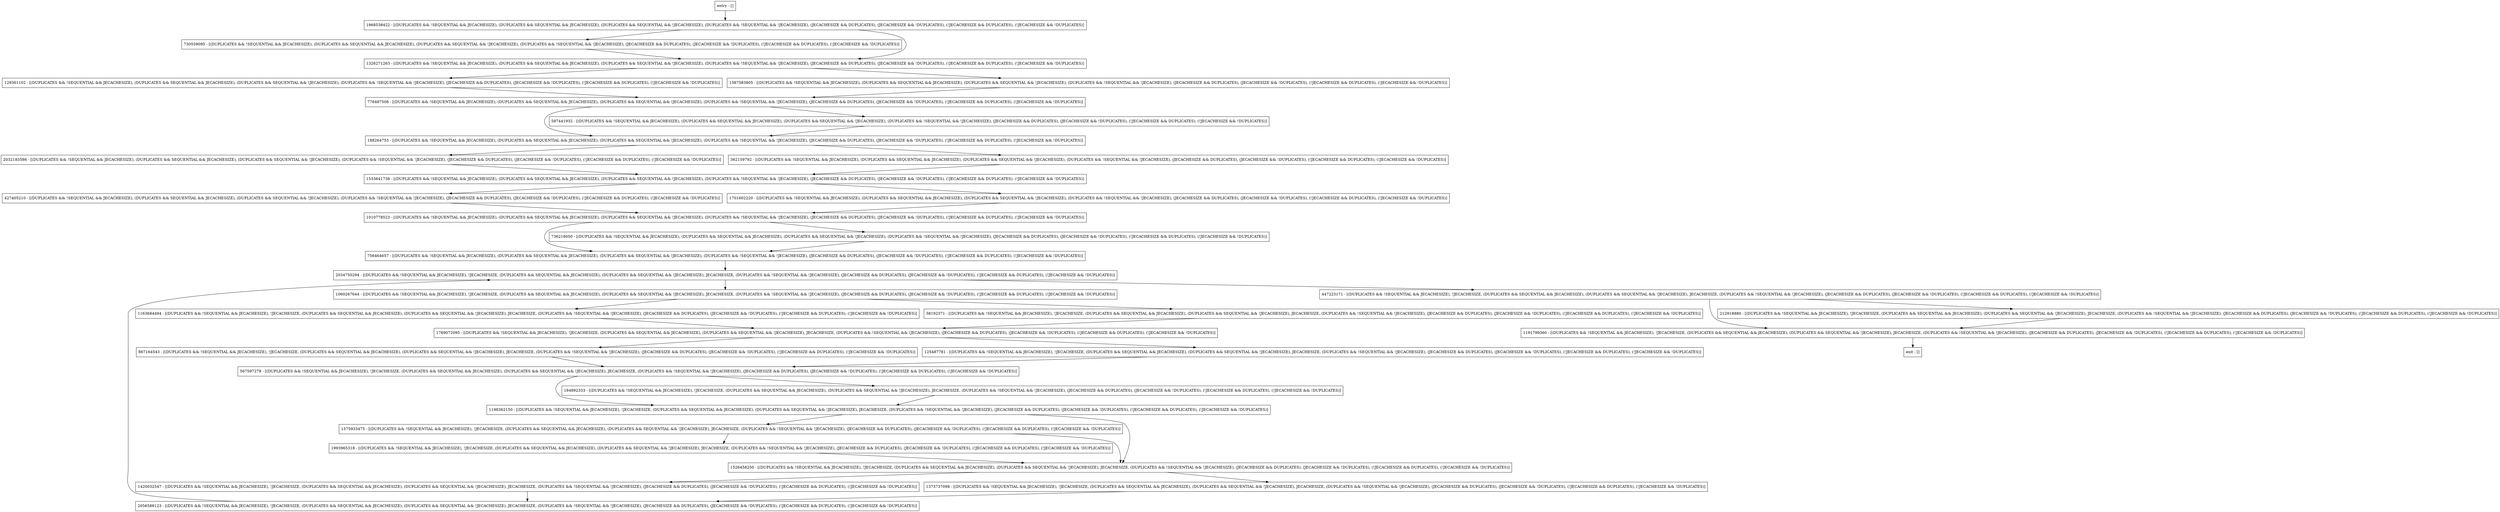 digraph dumpString {
node [shape=record];
1533641738 [label="1533641738 - [(DUPLICATES && !SEQUENTIAL && JECACHESIZE), (DUPLICATES && SEQUENTIAL && JECACHESIZE), (DUPLICATES && SEQUENTIAL && !JECACHESIZE), (DUPLICATES && !SEQUENTIAL && !JECACHESIZE), (JECACHESIZE && DUPLICATES), (JECACHESIZE && !DUPLICATES), (!JECACHESIZE && DUPLICATES), (!JECACHESIZE && !DUPLICATES)]"];
867164543 [label="867164543 - [(DUPLICATES && !SEQUENTIAL && JECACHESIZE), !JECACHESIZE, (DUPLICATES && SEQUENTIAL && JECACHESIZE), (DUPLICATES && SEQUENTIAL && !JECACHESIZE), JECACHESIZE, (DUPLICATES && !SEQUENTIAL && !JECACHESIZE), (JECACHESIZE && DUPLICATES), (JECACHESIZE && !DUPLICATES), (!JECACHESIZE && DUPLICATES), (!JECACHESIZE && !DUPLICATES)]"];
1198362150 [label="1198362150 - [(DUPLICATES && !SEQUENTIAL && JECACHESIZE), !JECACHESIZE, (DUPLICATES && SEQUENTIAL && JECACHESIZE), (DUPLICATES && SEQUENTIAL && !JECACHESIZE), JECACHESIZE, (DUPLICATES && !SEQUENTIAL && !JECACHESIZE), (JECACHESIZE && DUPLICATES), (JECACHESIZE && !DUPLICATES), (!JECACHESIZE && DUPLICATES), (!JECACHESIZE && !DUPLICATES)]"];
1420032547 [label="1420032547 - [(DUPLICATES && !SEQUENTIAL && JECACHESIZE), !JECACHESIZE, (DUPLICATES && SEQUENTIAL && JECACHESIZE), (DUPLICATES && SEQUENTIAL && !JECACHESIZE), JECACHESIZE, (DUPLICATES && !SEQUENTIAL && !JECACHESIZE), (JECACHESIZE && DUPLICATES), (JECACHESIZE && !DUPLICATES), (!JECACHESIZE && DUPLICATES), (!JECACHESIZE && !DUPLICATES)]"];
1968538422 [label="1968538422 - [(DUPLICATES && !SEQUENTIAL && JECACHESIZE), (DUPLICATES && SEQUENTIAL && JECACHESIZE), (DUPLICATES && SEQUENTIAL && !JECACHESIZE), (DUPLICATES && !SEQUENTIAL && !JECACHESIZE), (JECACHESIZE && DUPLICATES), (JECACHESIZE && !DUPLICATES), (!JECACHESIZE && DUPLICATES), (!JECACHESIZE && !DUPLICATES)]"];
1769072095 [label="1769072095 - [(DUPLICATES && !SEQUENTIAL && JECACHESIZE), !JECACHESIZE, (DUPLICATES && SEQUENTIAL && JECACHESIZE), (DUPLICATES && SEQUENTIAL && !JECACHESIZE), JECACHESIZE, (DUPLICATES && !SEQUENTIAL && !JECACHESIZE), (JECACHESIZE && DUPLICATES), (JECACHESIZE && !DUPLICATES), (!JECACHESIZE && DUPLICATES), (!JECACHESIZE && !DUPLICATES)]"];
1993965318 [label="1993965318 - [(DUPLICATES && !SEQUENTIAL && JECACHESIZE), !JECACHESIZE, (DUPLICATES && SEQUENTIAL && JECACHESIZE), (DUPLICATES && SEQUENTIAL && !JECACHESIZE), JECACHESIZE, (DUPLICATES && !SEQUENTIAL && !JECACHESIZE), (JECACHESIZE && DUPLICATES), (JECACHESIZE && !DUPLICATES), (!JECACHESIZE && DUPLICATES), (!JECACHESIZE && !DUPLICATES)]"];
2056588123 [label="2056588123 - [(DUPLICATES && !SEQUENTIAL && JECACHESIZE), !JECACHESIZE, (DUPLICATES && SEQUENTIAL && JECACHESIZE), (DUPLICATES && SEQUENTIAL && !JECACHESIZE), JECACHESIZE, (DUPLICATES && !SEQUENTIAL && !JECACHESIZE), (JECACHESIZE && DUPLICATES), (JECACHESIZE && !DUPLICATES), (!JECACHESIZE && DUPLICATES), (!JECACHESIZE && !DUPLICATES)]"];
188264753 [label="188264753 - [(DUPLICATES && !SEQUENTIAL && JECACHESIZE), (DUPLICATES && SEQUENTIAL && JECACHESIZE), (DUPLICATES && SEQUENTIAL && !JECACHESIZE), (DUPLICATES && !SEQUENTIAL && !JECACHESIZE), (JECACHESIZE && DUPLICATES), (JECACHESIZE && !DUPLICATES), (!JECACHESIZE && DUPLICATES), (!JECACHESIZE && !DUPLICATES)]"];
756464657 [label="756464657 - [(DUPLICATES && !SEQUENTIAL && JECACHESIZE), (DUPLICATES && SEQUENTIAL && JECACHESIZE), (DUPLICATES && SEQUENTIAL && !JECACHESIZE), (DUPLICATES && !SEQUENTIAL && !JECACHESIZE), (JECACHESIZE && DUPLICATES), (JECACHESIZE && !DUPLICATES), (!JECACHESIZE && DUPLICATES), (!JECACHESIZE && !DUPLICATES)]"];
776487508 [label="776487508 - [(DUPLICATES && !SEQUENTIAL && JECACHESIZE), (DUPLICATES && SEQUENTIAL && JECACHESIZE), (DUPLICATES && SEQUENTIAL && !JECACHESIZE), (DUPLICATES && !SEQUENTIAL && !JECACHESIZE), (JECACHESIZE && DUPLICATES), (JECACHESIZE && !DUPLICATES), (!JECACHESIZE && DUPLICATES), (!JECACHESIZE && !DUPLICATES)]"];
1060267644 [label="1060267644 - [(DUPLICATES && !SEQUENTIAL && JECACHESIZE), !JECACHESIZE, (DUPLICATES && SEQUENTIAL && JECACHESIZE), (DUPLICATES && SEQUENTIAL && !JECACHESIZE), JECACHESIZE, (DUPLICATES && !SEQUENTIAL && !JECACHESIZE), (JECACHESIZE && DUPLICATES), (JECACHESIZE && !DUPLICATES), (!JECACHESIZE && DUPLICATES), (!JECACHESIZE && !DUPLICATES)]"];
129361102 [label="129361102 - [(DUPLICATES && !SEQUENTIAL && JECACHESIZE), (DUPLICATES && SEQUENTIAL && JECACHESIZE), (DUPLICATES && SEQUENTIAL && !JECACHESIZE), (DUPLICATES && !SEQUENTIAL && !JECACHESIZE), (JECACHESIZE && DUPLICATES), (JECACHESIZE && !DUPLICATES), (!JECACHESIZE && DUPLICATES), (!JECACHESIZE && !DUPLICATES)]"];
736218050 [label="736218050 - [(DUPLICATES && !SEQUENTIAL && JECACHESIZE), (DUPLICATES && SEQUENTIAL && JECACHESIZE), (DUPLICATES && SEQUENTIAL && !JECACHESIZE), (DUPLICATES && !SEQUENTIAL && !JECACHESIZE), (JECACHESIZE && DUPLICATES), (JECACHESIZE && !DUPLICATES), (!JECACHESIZE && DUPLICATES), (!JECACHESIZE && !DUPLICATES)]"];
730559095 [label="730559095 - [(DUPLICATES && !SEQUENTIAL && JECACHESIZE), (DUPLICATES && SEQUENTIAL && JECACHESIZE), (DUPLICATES && SEQUENTIAL && !JECACHESIZE), (DUPLICATES && !SEQUENTIAL && !JECACHESIZE), (JECACHESIZE && DUPLICATES), (JECACHESIZE && !DUPLICATES), (!JECACHESIZE && DUPLICATES), (!JECACHESIZE && !DUPLICATES)]"];
567597278 [label="567597278 - [(DUPLICATES && !SEQUENTIAL && JECACHESIZE), !JECACHESIZE, (DUPLICATES && SEQUENTIAL && JECACHESIZE), (DUPLICATES && SEQUENTIAL && !JECACHESIZE), JECACHESIZE, (DUPLICATES && !SEQUENTIAL && !JECACHESIZE), (JECACHESIZE && DUPLICATES), (JECACHESIZE && !DUPLICATES), (!JECACHESIZE && DUPLICATES), (!JECACHESIZE && !DUPLICATES)]"];
1191799360 [label="1191799360 - [(DUPLICATES && !SEQUENTIAL && JECACHESIZE), !JECACHESIZE, (DUPLICATES && SEQUENTIAL && JECACHESIZE), (DUPLICATES && SEQUENTIAL && !JECACHESIZE), JECACHESIZE, (DUPLICATES && !SEQUENTIAL && !JECACHESIZE), (JECACHESIZE && DUPLICATES), (JECACHESIZE && !DUPLICATES), (!JECACHESIZE && DUPLICATES), (!JECACHESIZE && !DUPLICATES)]"];
212918880 [label="212918880 - [(DUPLICATES && !SEQUENTIAL && JECACHESIZE), !JECACHESIZE, (DUPLICATES && SEQUENTIAL && JECACHESIZE), (DUPLICATES && SEQUENTIAL && !JECACHESIZE), JECACHESIZE, (DUPLICATES && !SEQUENTIAL && !JECACHESIZE), (JECACHESIZE && DUPLICATES), (JECACHESIZE && !DUPLICATES), (!JECACHESIZE && DUPLICATES), (!JECACHESIZE && !DUPLICATES)]"];
1587583805 [label="1587583805 - [(DUPLICATES && !SEQUENTIAL && JECACHESIZE), (DUPLICATES && SEQUENTIAL && JECACHESIZE), (DUPLICATES && SEQUENTIAL && !JECACHESIZE), (DUPLICATES && !SEQUENTIAL && !JECACHESIZE), (JECACHESIZE && DUPLICATES), (JECACHESIZE && !DUPLICATES), (!JECACHESIZE && DUPLICATES), (!JECACHESIZE && !DUPLICATES)]"];
427405210 [label="427405210 - [(DUPLICATES && !SEQUENTIAL && JECACHESIZE), (DUPLICATES && SEQUENTIAL && JECACHESIZE), (DUPLICATES && SEQUENTIAL && !JECACHESIZE), (DUPLICATES && !SEQUENTIAL && !JECACHESIZE), (JECACHESIZE && DUPLICATES), (JECACHESIZE && !DUPLICATES), (!JECACHESIZE && DUPLICATES), (!JECACHESIZE && !DUPLICATES)]"];
1373737098 [label="1373737098 - [(DUPLICATES && !SEQUENTIAL && JECACHESIZE), !JECACHESIZE, (DUPLICATES && SEQUENTIAL && JECACHESIZE), (DUPLICATES && SEQUENTIAL && !JECACHESIZE), JECACHESIZE, (DUPLICATES && !SEQUENTIAL && !JECACHESIZE), (JECACHESIZE && DUPLICATES), (JECACHESIZE && !DUPLICATES), (!JECACHESIZE && DUPLICATES), (!JECACHESIZE && !DUPLICATES)]"];
1163684494 [label="1163684494 - [(DUPLICATES && !SEQUENTIAL && JECACHESIZE), !JECACHESIZE, (DUPLICATES && SEQUENTIAL && JECACHESIZE), (DUPLICATES && SEQUENTIAL && !JECACHESIZE), JECACHESIZE, (DUPLICATES && !SEQUENTIAL && !JECACHESIZE), (JECACHESIZE && DUPLICATES), (JECACHESIZE && !DUPLICATES), (!JECACHESIZE && DUPLICATES), (!JECACHESIZE && !DUPLICATES)]"];
1326271263 [label="1326271263 - [(DUPLICATES && !SEQUENTIAL && JECACHESIZE), (DUPLICATES && SEQUENTIAL && JECACHESIZE), (DUPLICATES && SEQUENTIAL && !JECACHESIZE), (DUPLICATES && !SEQUENTIAL && !JECACHESIZE), (JECACHESIZE && DUPLICATES), (JECACHESIZE && !DUPLICATES), (!JECACHESIZE && DUPLICATES), (!JECACHESIZE && !DUPLICATES)]"];
184892333 [label="184892333 - [(DUPLICATES && !SEQUENTIAL && JECACHESIZE), !JECACHESIZE, (DUPLICATES && SEQUENTIAL && JECACHESIZE), (DUPLICATES && SEQUENTIAL && !JECACHESIZE), JECACHESIZE, (DUPLICATES && !SEQUENTIAL && !JECACHESIZE), (JECACHESIZE && DUPLICATES), (JECACHESIZE && !DUPLICATES), (!JECACHESIZE && DUPLICATES), (!JECACHESIZE && !DUPLICATES)]"];
587441932 [label="587441932 - [(DUPLICATES && !SEQUENTIAL && JECACHESIZE), (DUPLICATES && SEQUENTIAL && JECACHESIZE), (DUPLICATES && SEQUENTIAL && !JECACHESIZE), (DUPLICATES && !SEQUENTIAL && !JECACHESIZE), (JECACHESIZE && DUPLICATES), (JECACHESIZE && !DUPLICATES), (!JECACHESIZE && DUPLICATES), (!JECACHESIZE && !DUPLICATES)]"];
447223171 [label="447223171 - [(DUPLICATES && !SEQUENTIAL && JECACHESIZE), !JECACHESIZE, (DUPLICATES && SEQUENTIAL && JECACHESIZE), (DUPLICATES && SEQUENTIAL && !JECACHESIZE), JECACHESIZE, (DUPLICATES && !SEQUENTIAL && !JECACHESIZE), (JECACHESIZE && DUPLICATES), (JECACHESIZE && !DUPLICATES), (!JECACHESIZE && DUPLICATES), (!JECACHESIZE && !DUPLICATES)]"];
2032183586 [label="2032183586 - [(DUPLICATES && !SEQUENTIAL && JECACHESIZE), (DUPLICATES && SEQUENTIAL && JECACHESIZE), (DUPLICATES && SEQUENTIAL && !JECACHESIZE), (DUPLICATES && !SEQUENTIAL && !JECACHESIZE), (JECACHESIZE && DUPLICATES), (JECACHESIZE && !DUPLICATES), (!JECACHESIZE && DUPLICATES), (!JECACHESIZE && !DUPLICATES)]"];
entry [label="entry - []"];
exit [label="exit - []"];
1701602220 [label="1701602220 - [(DUPLICATES && !SEQUENTIAL && JECACHESIZE), (DUPLICATES && SEQUENTIAL && JECACHESIZE), (DUPLICATES && SEQUENTIAL && !JECACHESIZE), (DUPLICATES && !SEQUENTIAL && !JECACHESIZE), (JECACHESIZE && DUPLICATES), (JECACHESIZE && !DUPLICATES), (!JECACHESIZE && DUPLICATES), (!JECACHESIZE && !DUPLICATES)]"];
2034750294 [label="2034750294 - [(DUPLICATES && !SEQUENTIAL && JECACHESIZE), !JECACHESIZE, (DUPLICATES && SEQUENTIAL && JECACHESIZE), (DUPLICATES && SEQUENTIAL && !JECACHESIZE), JECACHESIZE, (DUPLICATES && !SEQUENTIAL && !JECACHESIZE), (JECACHESIZE && DUPLICATES), (JECACHESIZE && !DUPLICATES), (!JECACHESIZE && DUPLICATES), (!JECACHESIZE && !DUPLICATES)]"];
1575933475 [label="1575933475 - [(DUPLICATES && !SEQUENTIAL && JECACHESIZE), !JECACHESIZE, (DUPLICATES && SEQUENTIAL && JECACHESIZE), (DUPLICATES && SEQUENTIAL && !JECACHESIZE), JECACHESIZE, (DUPLICATES && !SEQUENTIAL && !JECACHESIZE), (JECACHESIZE && DUPLICATES), (JECACHESIZE && !DUPLICATES), (!JECACHESIZE && DUPLICATES), (!JECACHESIZE && !DUPLICATES)]"];
362159792 [label="362159792 - [(DUPLICATES && !SEQUENTIAL && JECACHESIZE), (DUPLICATES && SEQUENTIAL && JECACHESIZE), (DUPLICATES && SEQUENTIAL && !JECACHESIZE), (DUPLICATES && !SEQUENTIAL && !JECACHESIZE), (JECACHESIZE && DUPLICATES), (JECACHESIZE && !DUPLICATES), (!JECACHESIZE && DUPLICATES), (!JECACHESIZE && !DUPLICATES)]"];
1010778523 [label="1010778523 - [(DUPLICATES && !SEQUENTIAL && JECACHESIZE), (DUPLICATES && SEQUENTIAL && JECACHESIZE), (DUPLICATES && SEQUENTIAL && !JECACHESIZE), (DUPLICATES && !SEQUENTIAL && !JECACHESIZE), (JECACHESIZE && DUPLICATES), (JECACHESIZE && !DUPLICATES), (!JECACHESIZE && DUPLICATES), (!JECACHESIZE && !DUPLICATES)]"];
125487781 [label="125487781 - [(DUPLICATES && !SEQUENTIAL && JECACHESIZE), !JECACHESIZE, (DUPLICATES && SEQUENTIAL && JECACHESIZE), (DUPLICATES && SEQUENTIAL && !JECACHESIZE), JECACHESIZE, (DUPLICATES && !SEQUENTIAL && !JECACHESIZE), (JECACHESIZE && DUPLICATES), (JECACHESIZE && !DUPLICATES), (!JECACHESIZE && DUPLICATES), (!JECACHESIZE && !DUPLICATES)]"];
38192371 [label="38192371 - [(DUPLICATES && !SEQUENTIAL && JECACHESIZE), !JECACHESIZE, (DUPLICATES && SEQUENTIAL && JECACHESIZE), (DUPLICATES && SEQUENTIAL && !JECACHESIZE), JECACHESIZE, (DUPLICATES && !SEQUENTIAL && !JECACHESIZE), (JECACHESIZE && DUPLICATES), (JECACHESIZE && !DUPLICATES), (!JECACHESIZE && DUPLICATES), (!JECACHESIZE && !DUPLICATES)]"];
1526458250 [label="1526458250 - [(DUPLICATES && !SEQUENTIAL && JECACHESIZE), !JECACHESIZE, (DUPLICATES && SEQUENTIAL && JECACHESIZE), (DUPLICATES && SEQUENTIAL && !JECACHESIZE), JECACHESIZE, (DUPLICATES && !SEQUENTIAL && !JECACHESIZE), (JECACHESIZE && DUPLICATES), (JECACHESIZE && !DUPLICATES), (!JECACHESIZE && DUPLICATES), (!JECACHESIZE && !DUPLICATES)]"];
entry;
exit;
1533641738 -> 427405210;
1533641738 -> 1701602220;
867164543 -> 567597278;
1198362150 -> 1575933475;
1198362150 -> 1526458250;
1420032547 -> 2056588123;
1968538422 -> 1326271263;
1968538422 -> 730559095;
1769072095 -> 867164543;
1769072095 -> 125487781;
1993965318 -> 1526458250;
2056588123 -> 2034750294;
188264753 -> 362159792;
188264753 -> 2032183586;
756464657 -> 2034750294;
776487508 -> 587441932;
776487508 -> 188264753;
1060267644 -> 1163684494;
1060267644 -> 38192371;
129361102 -> 776487508;
736218050 -> 756464657;
730559095 -> 1326271263;
567597278 -> 1198362150;
567597278 -> 184892333;
1191799360 -> exit;
212918880 -> 1191799360;
1587583805 -> 776487508;
427405210 -> 1010778523;
1373737098 -> 2056588123;
1163684494 -> 1769072095;
1326271263 -> 1587583805;
1326271263 -> 129361102;
184892333 -> 1198362150;
587441932 -> 188264753;
447223171 -> 1191799360;
447223171 -> 212918880;
2032183586 -> 1533641738;
entry -> 1968538422;
1701602220 -> 1010778523;
2034750294 -> 447223171;
2034750294 -> 1060267644;
1575933475 -> 1993965318;
1575933475 -> 1526458250;
362159792 -> 1533641738;
1010778523 -> 736218050;
1010778523 -> 756464657;
125487781 -> 567597278;
38192371 -> 1769072095;
1526458250 -> 1373737098;
1526458250 -> 1420032547;
}
